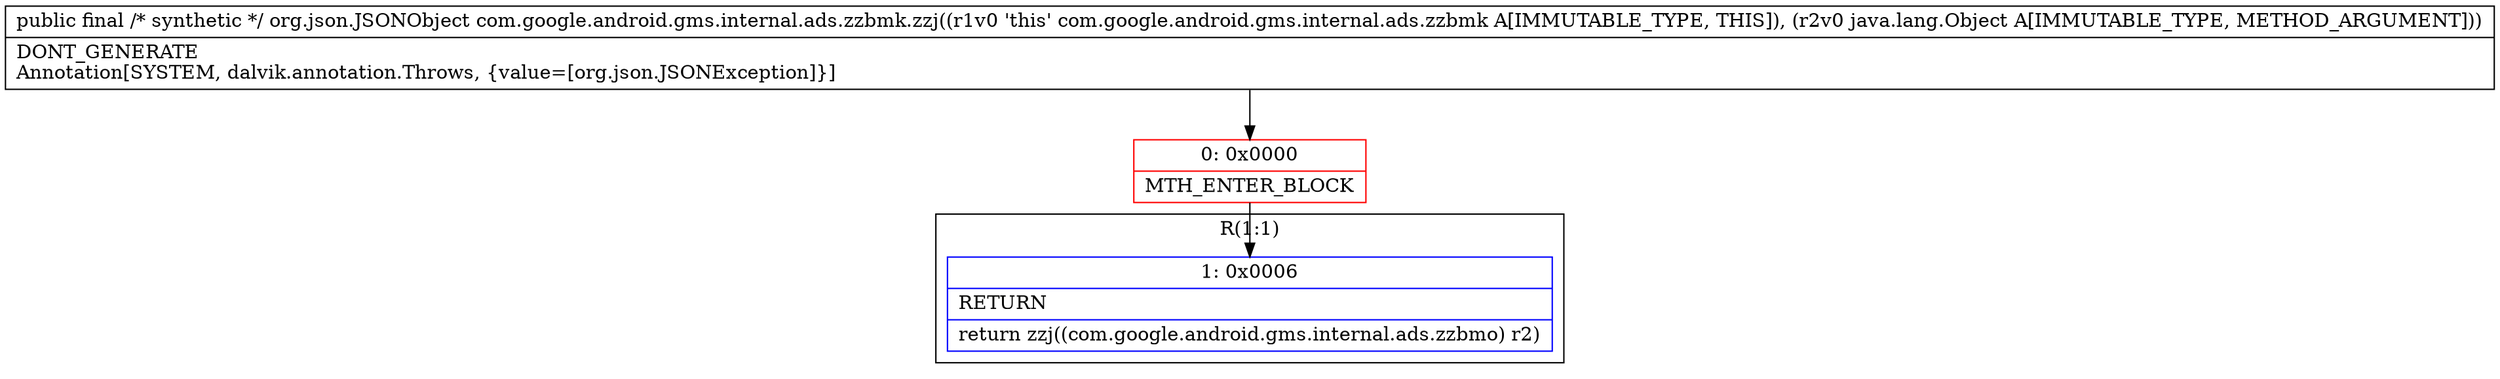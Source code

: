 digraph "CFG forcom.google.android.gms.internal.ads.zzbmk.zzj(Ljava\/lang\/Object;)Lorg\/json\/JSONObject;" {
subgraph cluster_Region_874891835 {
label = "R(1:1)";
node [shape=record,color=blue];
Node_1 [shape=record,label="{1\:\ 0x0006|RETURN\l|return zzj((com.google.android.gms.internal.ads.zzbmo) r2)\l}"];
}
Node_0 [shape=record,color=red,label="{0\:\ 0x0000|MTH_ENTER_BLOCK\l}"];
MethodNode[shape=record,label="{public final \/* synthetic *\/ org.json.JSONObject com.google.android.gms.internal.ads.zzbmk.zzj((r1v0 'this' com.google.android.gms.internal.ads.zzbmk A[IMMUTABLE_TYPE, THIS]), (r2v0 java.lang.Object A[IMMUTABLE_TYPE, METHOD_ARGUMENT]))  | DONT_GENERATE\lAnnotation[SYSTEM, dalvik.annotation.Throws, \{value=[org.json.JSONException]\}]\l}"];
MethodNode -> Node_0;
Node_0 -> Node_1;
}

